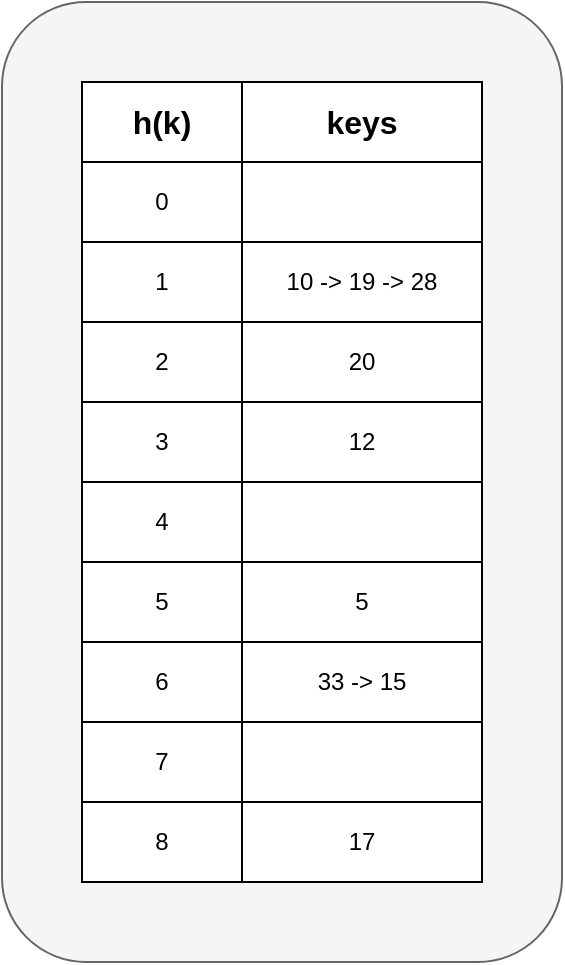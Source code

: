 <mxfile version="16.6.5" type="device" pages="2"><diagram id="5m8pdOOzk3RVpi8yk3pa" name="Page-1"><mxGraphModel dx="460" dy="740" grid="1" gridSize="10" guides="1" tooltips="1" connect="1" arrows="1" fold="1" page="1" pageScale="1" pageWidth="850" pageHeight="1100" math="0" shadow="0"><root><mxCell id="0"/><mxCell id="1" parent="0"/><mxCell id="vUKAUPjXxjmAKggcX0kd-21" value="" style="rounded=1;whiteSpace=wrap;html=1;fontSize=16;fillColor=#f5f5f5;fontColor=#333333;strokeColor=#666666;" vertex="1" parent="1"><mxGeometry x="40" y="40" width="280" height="480" as="geometry"/></mxCell><mxCell id="vUKAUPjXxjmAKggcX0kd-1" value="&lt;b&gt;&lt;font style=&quot;font-size: 16px&quot;&gt;h(k)&lt;/font&gt;&lt;/b&gt;" style="rounded=0;whiteSpace=wrap;html=1;" vertex="1" parent="1"><mxGeometry x="80" y="80" width="80" height="40" as="geometry"/></mxCell><mxCell id="vUKAUPjXxjmAKggcX0kd-2" value="&lt;font size=&quot;1&quot;&gt;&lt;b style=&quot;font-size: 16px&quot;&gt;keys&lt;/b&gt;&lt;/font&gt;" style="rounded=0;whiteSpace=wrap;html=1;" vertex="1" parent="1"><mxGeometry x="160" y="80" width="120" height="40" as="geometry"/></mxCell><mxCell id="vUKAUPjXxjmAKggcX0kd-3" value="0" style="rounded=0;whiteSpace=wrap;html=1;" vertex="1" parent="1"><mxGeometry x="80" y="120" width="80" height="40" as="geometry"/></mxCell><mxCell id="vUKAUPjXxjmAKggcX0kd-4" value="" style="rounded=0;whiteSpace=wrap;html=1;" vertex="1" parent="1"><mxGeometry x="160" y="120" width="120" height="40" as="geometry"/></mxCell><mxCell id="vUKAUPjXxjmAKggcX0kd-5" value="1" style="rounded=0;whiteSpace=wrap;html=1;" vertex="1" parent="1"><mxGeometry x="80" y="160" width="80" height="40" as="geometry"/></mxCell><mxCell id="vUKAUPjXxjmAKggcX0kd-6" value="10 -&amp;gt; 19 -&amp;gt; 28" style="rounded=0;whiteSpace=wrap;html=1;" vertex="1" parent="1"><mxGeometry x="160" y="160" width="120" height="40" as="geometry"/></mxCell><mxCell id="vUKAUPjXxjmAKggcX0kd-7" value="2" style="rounded=0;whiteSpace=wrap;html=1;" vertex="1" parent="1"><mxGeometry x="80" y="200" width="80" height="40" as="geometry"/></mxCell><mxCell id="vUKAUPjXxjmAKggcX0kd-8" value="20" style="rounded=0;whiteSpace=wrap;html=1;" vertex="1" parent="1"><mxGeometry x="160" y="200" width="120" height="40" as="geometry"/></mxCell><mxCell id="vUKAUPjXxjmAKggcX0kd-9" value="3" style="rounded=0;whiteSpace=wrap;html=1;" vertex="1" parent="1"><mxGeometry x="80" y="240" width="80" height="40" as="geometry"/></mxCell><mxCell id="vUKAUPjXxjmAKggcX0kd-10" value="12" style="rounded=0;whiteSpace=wrap;html=1;" vertex="1" parent="1"><mxGeometry x="160" y="240" width="120" height="40" as="geometry"/></mxCell><mxCell id="vUKAUPjXxjmAKggcX0kd-11" value="4" style="rounded=0;whiteSpace=wrap;html=1;" vertex="1" parent="1"><mxGeometry x="80" y="280" width="80" height="40" as="geometry"/></mxCell><mxCell id="vUKAUPjXxjmAKggcX0kd-12" value="" style="rounded=0;whiteSpace=wrap;html=1;" vertex="1" parent="1"><mxGeometry x="160" y="280" width="120" height="40" as="geometry"/></mxCell><mxCell id="vUKAUPjXxjmAKggcX0kd-13" value="5" style="rounded=0;whiteSpace=wrap;html=1;" vertex="1" parent="1"><mxGeometry x="80" y="320" width="80" height="40" as="geometry"/></mxCell><mxCell id="vUKAUPjXxjmAKggcX0kd-14" value="5" style="rounded=0;whiteSpace=wrap;html=1;" vertex="1" parent="1"><mxGeometry x="160" y="320" width="120" height="40" as="geometry"/></mxCell><mxCell id="vUKAUPjXxjmAKggcX0kd-15" value="6" style="rounded=0;whiteSpace=wrap;html=1;" vertex="1" parent="1"><mxGeometry x="80" y="360" width="80" height="40" as="geometry"/></mxCell><mxCell id="vUKAUPjXxjmAKggcX0kd-16" value="33 -&amp;gt; 15" style="rounded=0;whiteSpace=wrap;html=1;" vertex="1" parent="1"><mxGeometry x="160" y="360" width="120" height="40" as="geometry"/></mxCell><mxCell id="vUKAUPjXxjmAKggcX0kd-17" value="7" style="rounded=0;whiteSpace=wrap;html=1;" vertex="1" parent="1"><mxGeometry x="80" y="400" width="80" height="40" as="geometry"/></mxCell><mxCell id="vUKAUPjXxjmAKggcX0kd-18" value="" style="rounded=0;whiteSpace=wrap;html=1;" vertex="1" parent="1"><mxGeometry x="160" y="400" width="120" height="40" as="geometry"/></mxCell><mxCell id="vUKAUPjXxjmAKggcX0kd-19" value="8" style="rounded=0;whiteSpace=wrap;html=1;" vertex="1" parent="1"><mxGeometry x="80" y="440" width="80" height="40" as="geometry"/></mxCell><mxCell id="vUKAUPjXxjmAKggcX0kd-20" value="17" style="rounded=0;whiteSpace=wrap;html=1;" vertex="1" parent="1"><mxGeometry x="160" y="440" width="120" height="40" as="geometry"/></mxCell></root></mxGraphModel></diagram><diagram id="_VuM4kK7yJvNQoIFsu0q" name="Page-2"><mxGraphModel dx="541" dy="871" grid="1" gridSize="10" guides="1" tooltips="1" connect="1" arrows="1" fold="1" page="1" pageScale="1" pageWidth="850" pageHeight="1100" math="0" shadow="0"><root><mxCell id="Qn934X_Ofj0ZN9A2vdKC-0"/><mxCell id="Qn934X_Ofj0ZN9A2vdKC-1" parent="Qn934X_Ofj0ZN9A2vdKC-0"/><mxCell id="Qn934X_Ofj0ZN9A2vdKC-19" value="" style="rounded=1;whiteSpace=wrap;html=1;fontSize=16;fillColor=#f5f5f5;fontColor=#333333;strokeColor=#666666;" vertex="1" parent="Qn934X_Ofj0ZN9A2vdKC-1"><mxGeometry x="40" y="40" width="360" height="360" as="geometry"/></mxCell><mxCell id="Qn934X_Ofj0ZN9A2vdKC-2" value="&lt;b&gt;8&lt;/b&gt;" style="ellipse;whiteSpace=wrap;html=1;aspect=fixed;fontSize=16;" vertex="1" parent="Qn934X_Ofj0ZN9A2vdKC-1"><mxGeometry x="200" y="80" width="40" height="40" as="geometry"/></mxCell><mxCell id="Qn934X_Ofj0ZN9A2vdKC-4" value="&lt;b&gt;5&lt;/b&gt;" style="ellipse;whiteSpace=wrap;html=1;aspect=fixed;fontSize=16;" vertex="1" parent="Qn934X_Ofj0ZN9A2vdKC-1"><mxGeometry x="120" y="160" width="40" height="40" as="geometry"/></mxCell><mxCell id="Qn934X_Ofj0ZN9A2vdKC-5" value="&lt;b&gt;9&lt;/b&gt;" style="ellipse;whiteSpace=wrap;html=1;aspect=fixed;fontSize=16;" vertex="1" parent="Qn934X_Ofj0ZN9A2vdKC-1"><mxGeometry x="280" y="160" width="40" height="40" as="geometry"/></mxCell><mxCell id="Qn934X_Ofj0ZN9A2vdKC-6" value="&lt;b&gt;7&lt;/b&gt;" style="ellipse;whiteSpace=wrap;html=1;aspect=fixed;fontSize=16;" vertex="1" parent="Qn934X_Ofj0ZN9A2vdKC-1"><mxGeometry x="160" y="240" width="40" height="40" as="geometry"/></mxCell><mxCell id="Qn934X_Ofj0ZN9A2vdKC-7" value="&lt;b&gt;10&lt;/b&gt;" style="ellipse;whiteSpace=wrap;html=1;aspect=fixed;fontSize=16;" vertex="1" parent="Qn934X_Ofj0ZN9A2vdKC-1"><mxGeometry x="320" y="240" width="40" height="40" as="geometry"/></mxCell><mxCell id="Qn934X_Ofj0ZN9A2vdKC-8" value="&lt;b&gt;3&lt;/b&gt;" style="ellipse;whiteSpace=wrap;html=1;aspect=fixed;fontSize=16;" vertex="1" parent="Qn934X_Ofj0ZN9A2vdKC-1"><mxGeometry x="80" y="240" width="40" height="40" as="geometry"/></mxCell><mxCell id="Qn934X_Ofj0ZN9A2vdKC-9" value="&lt;b&gt;6&lt;/b&gt;" style="ellipse;whiteSpace=wrap;html=1;aspect=fixed;fontSize=16;" vertex="1" parent="Qn934X_Ofj0ZN9A2vdKC-1"><mxGeometry x="120" y="320" width="40" height="40" as="geometry"/></mxCell><mxCell id="Qn934X_Ofj0ZN9A2vdKC-10" value="" style="endArrow=none;html=1;rounded=0;fontSize=16;" edge="1" parent="Qn934X_Ofj0ZN9A2vdKC-1"><mxGeometry width="50" height="50" relative="1" as="geometry"><mxPoint x="160" y="160" as="sourcePoint"/><mxPoint x="200" y="120" as="targetPoint"/></mxGeometry></mxCell><mxCell id="Qn934X_Ofj0ZN9A2vdKC-11" value="" style="endArrow=none;html=1;rounded=0;fontSize=16;" edge="1" parent="Qn934X_Ofj0ZN9A2vdKC-1"><mxGeometry width="50" height="50" relative="1" as="geometry"><mxPoint x="109" y="229.0" as="sourcePoint"/><mxPoint x="129" y="209.0" as="targetPoint"/></mxGeometry></mxCell><mxCell id="Qn934X_Ofj0ZN9A2vdKC-12" value="" style="endArrow=none;html=1;rounded=0;fontSize=16;" edge="1" parent="Qn934X_Ofj0ZN9A2vdKC-1"><mxGeometry width="50" height="50" relative="1" as="geometry"><mxPoint x="330" y="230" as="sourcePoint"/><mxPoint x="310" y="210.0" as="targetPoint"/></mxGeometry></mxCell><mxCell id="Qn934X_Ofj0ZN9A2vdKC-13" value="" style="endArrow=none;html=1;rounded=0;fontSize=16;" edge="1" parent="Qn934X_Ofj0ZN9A2vdKC-1"><mxGeometry width="50" height="50" relative="1" as="geometry"><mxPoint x="280" y="160" as="sourcePoint"/><mxPoint x="240" y="120.0" as="targetPoint"/></mxGeometry></mxCell><mxCell id="Qn934X_Ofj0ZN9A2vdKC-14" value="" style="endArrow=none;html=1;rounded=0;fontSize=16;" edge="1" parent="Qn934X_Ofj0ZN9A2vdKC-1"><mxGeometry width="50" height="50" relative="1" as="geometry"><mxPoint x="170" y="230.0" as="sourcePoint"/><mxPoint x="150" y="210.0" as="targetPoint"/></mxGeometry></mxCell><mxCell id="Qn934X_Ofj0ZN9A2vdKC-15" value="" style="endArrow=none;html=1;rounded=0;fontSize=16;" edge="1" parent="Qn934X_Ofj0ZN9A2vdKC-1"><mxGeometry width="50" height="50" relative="1" as="geometry"><mxPoint x="150" y="310" as="sourcePoint"/><mxPoint x="170" y="290.0" as="targetPoint"/></mxGeometry></mxCell></root></mxGraphModel></diagram></mxfile>